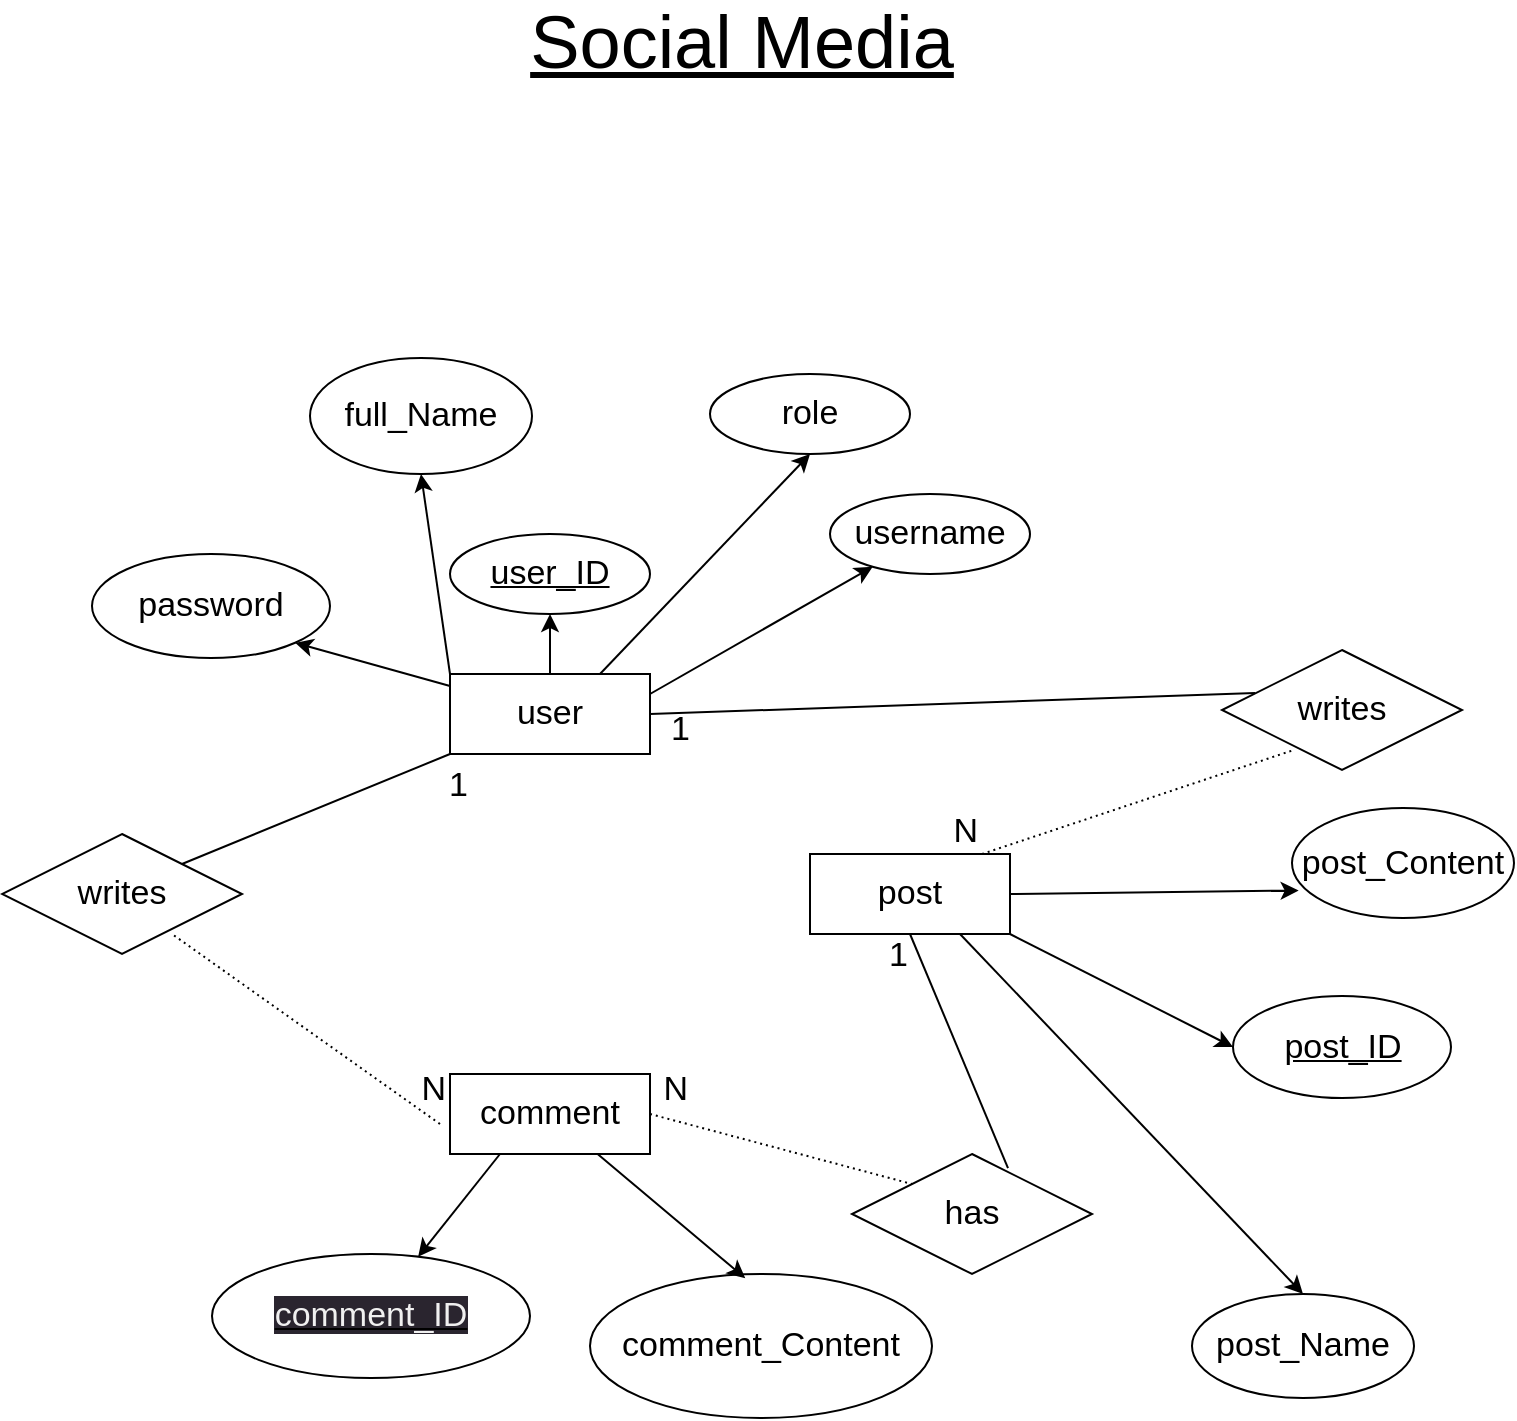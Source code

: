 <mxfile>
    <diagram name="Page-1" id="pu9p6Hm0godbQcZ2wYST">
        <mxGraphModel dx="1033" dy="568" grid="1" gridSize="10" guides="1" tooltips="1" connect="1" arrows="1" fold="1" page="1" pageScale="1" pageWidth="850" pageHeight="1100" math="0" shadow="0">
            <root>
                <mxCell id="0"/>
                <mxCell id="1" parent="0"/>
                <mxCell id="2jzPMqi_0ysNtyOybIIJ-1" style="edgeStyle=orthogonalEdgeStyle;rounded=0;orthogonalLoop=1;jettySize=auto;html=1;exitX=0.5;exitY=0;exitDx=0;exitDy=0;entryX=0.5;entryY=1;entryDx=0;entryDy=0;fontSize=17;" parent="1" source="2jzPMqi_0ysNtyOybIIJ-16" target="2jzPMqi_0ysNtyOybIIJ-7" edge="1">
                    <mxGeometry relative="1" as="geometry">
                        <mxPoint x="339" y="405" as="sourcePoint"/>
                    </mxGeometry>
                </mxCell>
                <mxCell id="2jzPMqi_0ysNtyOybIIJ-7" value="user_ID" style="ellipse;whiteSpace=wrap;html=1;align=center;fontStyle=4;fontSize=17;" parent="1" vertex="1">
                    <mxGeometry x="289" y="335" width="100" height="40" as="geometry"/>
                </mxCell>
                <mxCell id="2jzPMqi_0ysNtyOybIIJ-8" value="username" style="ellipse;whiteSpace=wrap;html=1;align=center;fontSize=17;" parent="1" vertex="1">
                    <mxGeometry x="479" y="315" width="100" height="40" as="geometry"/>
                </mxCell>
                <mxCell id="2jzPMqi_0ysNtyOybIIJ-9" value="password" style="ellipse;whiteSpace=wrap;html=1;align=center;fontSize=17;" parent="1" vertex="1">
                    <mxGeometry x="110" y="345" width="119" height="52" as="geometry"/>
                </mxCell>
                <mxCell id="2jzPMqi_0ysNtyOybIIJ-10" value="full_Name" style="ellipse;whiteSpace=wrap;html=1;align=center;fontSize=17;" parent="1" vertex="1">
                    <mxGeometry x="219" y="247" width="111" height="58" as="geometry"/>
                </mxCell>
                <mxCell id="2jzPMqi_0ysNtyOybIIJ-13" value="role" style="ellipse;whiteSpace=wrap;html=1;align=center;fontSize=17;" parent="1" vertex="1">
                    <mxGeometry x="419" y="255" width="100" height="40" as="geometry"/>
                </mxCell>
                <mxCell id="5" style="edgeStyle=none;html=1;exitX=0;exitY=0;exitDx=0;exitDy=0;entryX=0.5;entryY=1;entryDx=0;entryDy=0;fontSize=17;" parent="1" source="2jzPMqi_0ysNtyOybIIJ-16" target="2jzPMqi_0ysNtyOybIIJ-10" edge="1">
                    <mxGeometry relative="1" as="geometry"/>
                </mxCell>
                <mxCell id="6" style="edgeStyle=none;html=1;exitX=0.75;exitY=0;exitDx=0;exitDy=0;entryX=0.5;entryY=1;entryDx=0;entryDy=0;fontSize=17;" parent="1" source="2jzPMqi_0ysNtyOybIIJ-16" target="2jzPMqi_0ysNtyOybIIJ-13" edge="1">
                    <mxGeometry relative="1" as="geometry"/>
                </mxCell>
                <mxCell id="13" style="edgeStyle=none;html=1;exitX=1;exitY=0.25;exitDx=0;exitDy=0;fontSize=17;" parent="1" source="2jzPMqi_0ysNtyOybIIJ-16" target="2jzPMqi_0ysNtyOybIIJ-8" edge="1">
                    <mxGeometry relative="1" as="geometry"/>
                </mxCell>
                <mxCell id="19" style="edgeStyle=none;html=1;entryX=1;entryY=1;entryDx=0;entryDy=0;fontSize=21;" parent="1" source="2jzPMqi_0ysNtyOybIIJ-16" target="2jzPMqi_0ysNtyOybIIJ-9" edge="1">
                    <mxGeometry relative="1" as="geometry"/>
                </mxCell>
                <mxCell id="2jzPMqi_0ysNtyOybIIJ-16" value="user" style="whiteSpace=wrap;html=1;align=center;fontSize=17;" parent="1" vertex="1">
                    <mxGeometry x="289" y="405" width="100" height="40" as="geometry"/>
                </mxCell>
                <mxCell id="2jzPMqi_0ysNtyOybIIJ-24" value="post_ID" style="ellipse;whiteSpace=wrap;html=1;align=center;fontStyle=4;fontSize=17;" parent="1" vertex="1">
                    <mxGeometry x="680.5" y="566" width="109" height="51" as="geometry"/>
                </mxCell>
                <mxCell id="2jzPMqi_0ysNtyOybIIJ-25" value="post_Name" style="ellipse;whiteSpace=wrap;html=1;align=center;fontSize=17;" parent="1" vertex="1">
                    <mxGeometry x="660" y="715" width="111" height="52" as="geometry"/>
                </mxCell>
                <mxCell id="2jzPMqi_0ysNtyOybIIJ-26" value="post_Content" style="ellipse;whiteSpace=wrap;html=1;align=center;fontSize=17;" parent="1" vertex="1">
                    <mxGeometry x="710" y="472" width="111" height="55" as="geometry"/>
                </mxCell>
                <mxCell id="2jzPMqi_0ysNtyOybIIJ-31" value="comment_Content" style="ellipse;whiteSpace=wrap;html=1;align=center;fontSize=17;" parent="1" vertex="1">
                    <mxGeometry x="359" y="705" width="171" height="72" as="geometry"/>
                </mxCell>
                <mxCell id="11" style="edgeStyle=none;html=1;exitX=1;exitY=0.5;exitDx=0;exitDy=0;entryX=0.03;entryY=0.75;entryDx=0;entryDy=0;entryPerimeter=0;fontSize=17;" parent="1" source="2jzPMqi_0ysNtyOybIIJ-32" target="2jzPMqi_0ysNtyOybIIJ-26" edge="1">
                    <mxGeometry relative="1" as="geometry"/>
                </mxCell>
                <mxCell id="12" style="edgeStyle=none;html=1;exitX=1;exitY=1;exitDx=0;exitDy=0;entryX=0;entryY=0.5;entryDx=0;entryDy=0;fontSize=17;" parent="1" source="2jzPMqi_0ysNtyOybIIJ-32" target="2jzPMqi_0ysNtyOybIIJ-24" edge="1">
                    <mxGeometry relative="1" as="geometry"/>
                </mxCell>
                <mxCell id="20" style="edgeStyle=none;html=1;exitX=0.75;exitY=1;exitDx=0;exitDy=0;entryX=0.5;entryY=0;entryDx=0;entryDy=0;fontSize=21;" parent="1" source="2jzPMqi_0ysNtyOybIIJ-32" target="2jzPMqi_0ysNtyOybIIJ-25" edge="1">
                    <mxGeometry relative="1" as="geometry"/>
                </mxCell>
                <mxCell id="2jzPMqi_0ysNtyOybIIJ-32" value="post" style="whiteSpace=wrap;html=1;align=center;fontSize=17;" parent="1" vertex="1">
                    <mxGeometry x="469" y="495" width="100" height="40" as="geometry"/>
                </mxCell>
                <mxCell id="2jzPMqi_0ysNtyOybIIJ-36" value="writes" style="shape=rhombus;perimeter=rhombusPerimeter;whiteSpace=wrap;html=1;align=center;fontSize=17;" parent="1" vertex="1">
                    <mxGeometry x="675" y="393" width="120" height="60" as="geometry"/>
                </mxCell>
                <mxCell id="2jzPMqi_0ysNtyOybIIJ-37" value="" style="endArrow=none;html=1;rounded=0;exitX=1;exitY=0.5;exitDx=0;exitDy=0;entryX=0.138;entryY=0.359;entryDx=0;entryDy=0;entryPerimeter=0;fontSize=17;" parent="1" source="2jzPMqi_0ysNtyOybIIJ-16" target="2jzPMqi_0ysNtyOybIIJ-36" edge="1">
                    <mxGeometry relative="1" as="geometry">
                        <mxPoint x="398" y="435" as="sourcePoint"/>
                        <mxPoint x="647.96" y="424.98" as="targetPoint"/>
                    </mxGeometry>
                </mxCell>
                <mxCell id="2jzPMqi_0ysNtyOybIIJ-38" value="1" style="resizable=0;html=1;whiteSpace=wrap;align=right;verticalAlign=bottom;fontSize=17;" parent="2jzPMqi_0ysNtyOybIIJ-37" connectable="0" vertex="1">
                    <mxGeometry x="1" relative="1" as="geometry">
                        <mxPoint x="-281" y="30" as="offset"/>
                    </mxGeometry>
                </mxCell>
                <mxCell id="2jzPMqi_0ysNtyOybIIJ-42" value="writes" style="shape=rhombus;perimeter=rhombusPerimeter;whiteSpace=wrap;html=1;align=center;fontSize=17;" parent="1" vertex="1">
                    <mxGeometry x="65" y="485" width="120" height="60" as="geometry"/>
                </mxCell>
                <mxCell id="2jzPMqi_0ysNtyOybIIJ-43" value="" style="endArrow=none;html=1;rounded=0;exitX=0;exitY=1;exitDx=0;exitDy=0;entryX=1;entryY=0;entryDx=0;entryDy=0;fontSize=17;" parent="1" source="2jzPMqi_0ysNtyOybIIJ-16" target="2jzPMqi_0ysNtyOybIIJ-42" edge="1">
                    <mxGeometry relative="1" as="geometry">
                        <mxPoint x="340" y="608" as="sourcePoint"/>
                        <mxPoint x="199" y="501" as="targetPoint"/>
                    </mxGeometry>
                </mxCell>
                <mxCell id="2jzPMqi_0ysNtyOybIIJ-44" value="1" style="resizable=0;html=1;whiteSpace=wrap;align=right;verticalAlign=bottom;fontSize=17;" parent="2jzPMqi_0ysNtyOybIIJ-43" connectable="0" vertex="1">
                    <mxGeometry x="1" relative="1" as="geometry">
                        <mxPoint x="145" y="-28" as="offset"/>
                    </mxGeometry>
                </mxCell>
                <mxCell id="2jzPMqi_0ysNtyOybIIJ-45" value="" style="endArrow=none;html=1;rounded=0;dashed=1;dashPattern=1 2;entryX=1;entryY=1;entryDx=0;entryDy=0;exitX=0;exitY=0.5;exitDx=0;exitDy=0;fontSize=17;" parent="1" edge="1">
                    <mxGeometry relative="1" as="geometry">
                        <mxPoint x="284" y="630" as="sourcePoint"/>
                        <mxPoint x="150" y="535" as="targetPoint"/>
                    </mxGeometry>
                </mxCell>
                <mxCell id="2jzPMqi_0ysNtyOybIIJ-46" value="N" style="resizable=0;html=1;whiteSpace=wrap;align=right;verticalAlign=bottom;fontSize=17;" parent="2jzPMqi_0ysNtyOybIIJ-45" connectable="0" vertex="1">
                    <mxGeometry x="1" relative="1" as="geometry">
                        <mxPoint x="139" y="90" as="offset"/>
                    </mxGeometry>
                </mxCell>
                <mxCell id="2jzPMqi_0ysNtyOybIIJ-53" value="has" style="shape=rhombus;perimeter=rhombusPerimeter;whiteSpace=wrap;html=1;align=center;fontSize=17;" parent="1" vertex="1">
                    <mxGeometry x="490" y="645" width="120" height="60" as="geometry"/>
                </mxCell>
                <mxCell id="2jzPMqi_0ysNtyOybIIJ-56" value="" style="endArrow=none;html=1;rounded=0;dashed=1;dashPattern=1 2;entryX=0;entryY=0;entryDx=0;entryDy=0;exitX=1;exitY=0.5;exitDx=0;exitDy=0;fontSize=17;" parent="1" source="4" target="2jzPMqi_0ysNtyOybIIJ-53" edge="1">
                    <mxGeometry relative="1" as="geometry">
                        <mxPoint x="435.4" y="626.4" as="sourcePoint"/>
                        <mxPoint x="434" y="835" as="targetPoint"/>
                    </mxGeometry>
                </mxCell>
                <mxCell id="2jzPMqi_0ysNtyOybIIJ-57" value="N" style="resizable=0;html=1;whiteSpace=wrap;align=right;verticalAlign=bottom;fontSize=17;" parent="2jzPMqi_0ysNtyOybIIJ-56" connectable="0" vertex="1">
                    <mxGeometry x="1" relative="1" as="geometry">
                        <mxPoint x="-110" y="-35" as="offset"/>
                    </mxGeometry>
                </mxCell>
                <mxCell id="2jzPMqi_0ysNtyOybIIJ-58" value="" style="endArrow=none;html=1;rounded=0;dashed=1;dashPattern=1 2;entryX=0.295;entryY=0.836;entryDx=0;entryDy=0;exitX=0.75;exitY=0;exitDx=0;exitDy=0;entryPerimeter=0;fontSize=17;" parent="1" target="2jzPMqi_0ysNtyOybIIJ-36" edge="1">
                    <mxGeometry relative="1" as="geometry">
                        <mxPoint x="555" y="495" as="sourcePoint"/>
                        <mxPoint x="716" y="438" as="targetPoint"/>
                    </mxGeometry>
                </mxCell>
                <mxCell id="2jzPMqi_0ysNtyOybIIJ-59" value="N" style="resizable=0;html=1;whiteSpace=wrap;align=right;verticalAlign=bottom;fontSize=17;" parent="2jzPMqi_0ysNtyOybIIJ-58" connectable="0" vertex="1">
                    <mxGeometry x="1" relative="1" as="geometry">
                        <mxPoint x="-156" y="52" as="offset"/>
                    </mxGeometry>
                </mxCell>
                <mxCell id="2jzPMqi_0ysNtyOybIIJ-60" value="" style="endArrow=none;html=1;rounded=0;exitX=0.5;exitY=1;exitDx=0;exitDy=0;entryX=0.65;entryY=0.117;entryDx=0;entryDy=0;entryPerimeter=0;fontSize=17;" parent="1" source="2jzPMqi_0ysNtyOybIIJ-32" target="2jzPMqi_0ysNtyOybIIJ-53" edge="1">
                    <mxGeometry relative="1" as="geometry">
                        <mxPoint x="439" y="615" as="sourcePoint"/>
                        <mxPoint x="638" y="757" as="targetPoint"/>
                    </mxGeometry>
                </mxCell>
                <mxCell id="2jzPMqi_0ysNtyOybIIJ-61" value="1" style="resizable=0;html=1;whiteSpace=wrap;align=right;verticalAlign=bottom;fontSize=17;" parent="2jzPMqi_0ysNtyOybIIJ-60" connectable="0" vertex="1">
                    <mxGeometry x="1" relative="1" as="geometry">
                        <mxPoint x="-49" y="-95" as="offset"/>
                    </mxGeometry>
                </mxCell>
                <mxCell id="2" value="Social Media" style="text;strokeColor=none;align=center;fillColor=none;html=1;verticalAlign=middle;whiteSpace=wrap;rounded=0;fontSize=37;fontStyle=4" parent="1" vertex="1">
                    <mxGeometry x="310" y="70" width="250" height="40" as="geometry"/>
                </mxCell>
                <mxCell id="3" value="&lt;span style=&quot;color: rgb(240, 240, 240); font-family: Helvetica; font-size: 17px; font-style: normal; font-variant-ligatures: normal; font-variant-caps: normal; font-weight: 400; letter-spacing: normal; orphans: 2; text-align: center; text-indent: 0px; text-transform: none; widows: 2; word-spacing: 0px; -webkit-text-stroke-width: 0px; background-color: rgb(42, 37, 47); text-decoration-thickness: initial; text-decoration-style: initial; text-decoration-color: initial; float: none; display: inline !important;&quot;&gt;comment_ID&lt;/span&gt;" style="ellipse;whiteSpace=wrap;html=1;align=center;fontStyle=4;fontSize=17;" parent="1" vertex="1">
                    <mxGeometry x="170" y="695" width="159" height="62" as="geometry"/>
                </mxCell>
                <mxCell id="7" style="edgeStyle=none;html=1;exitX=0.25;exitY=1;exitDx=0;exitDy=0;fontSize=17;" parent="1" source="4" target="3" edge="1">
                    <mxGeometry relative="1" as="geometry"/>
                </mxCell>
                <mxCell id="8" style="edgeStyle=none;html=1;entryX=0.454;entryY=0.029;entryDx=0;entryDy=0;entryPerimeter=0;fontSize=17;" parent="1" source="4" target="2jzPMqi_0ysNtyOybIIJ-31" edge="1">
                    <mxGeometry relative="1" as="geometry"/>
                </mxCell>
                <mxCell id="4" value="comment" style="whiteSpace=wrap;html=1;align=center;fontSize=17;" parent="1" vertex="1">
                    <mxGeometry x="289" y="605" width="100" height="40" as="geometry"/>
                </mxCell>
            </root>
        </mxGraphModel>
    </diagram>
</mxfile>
